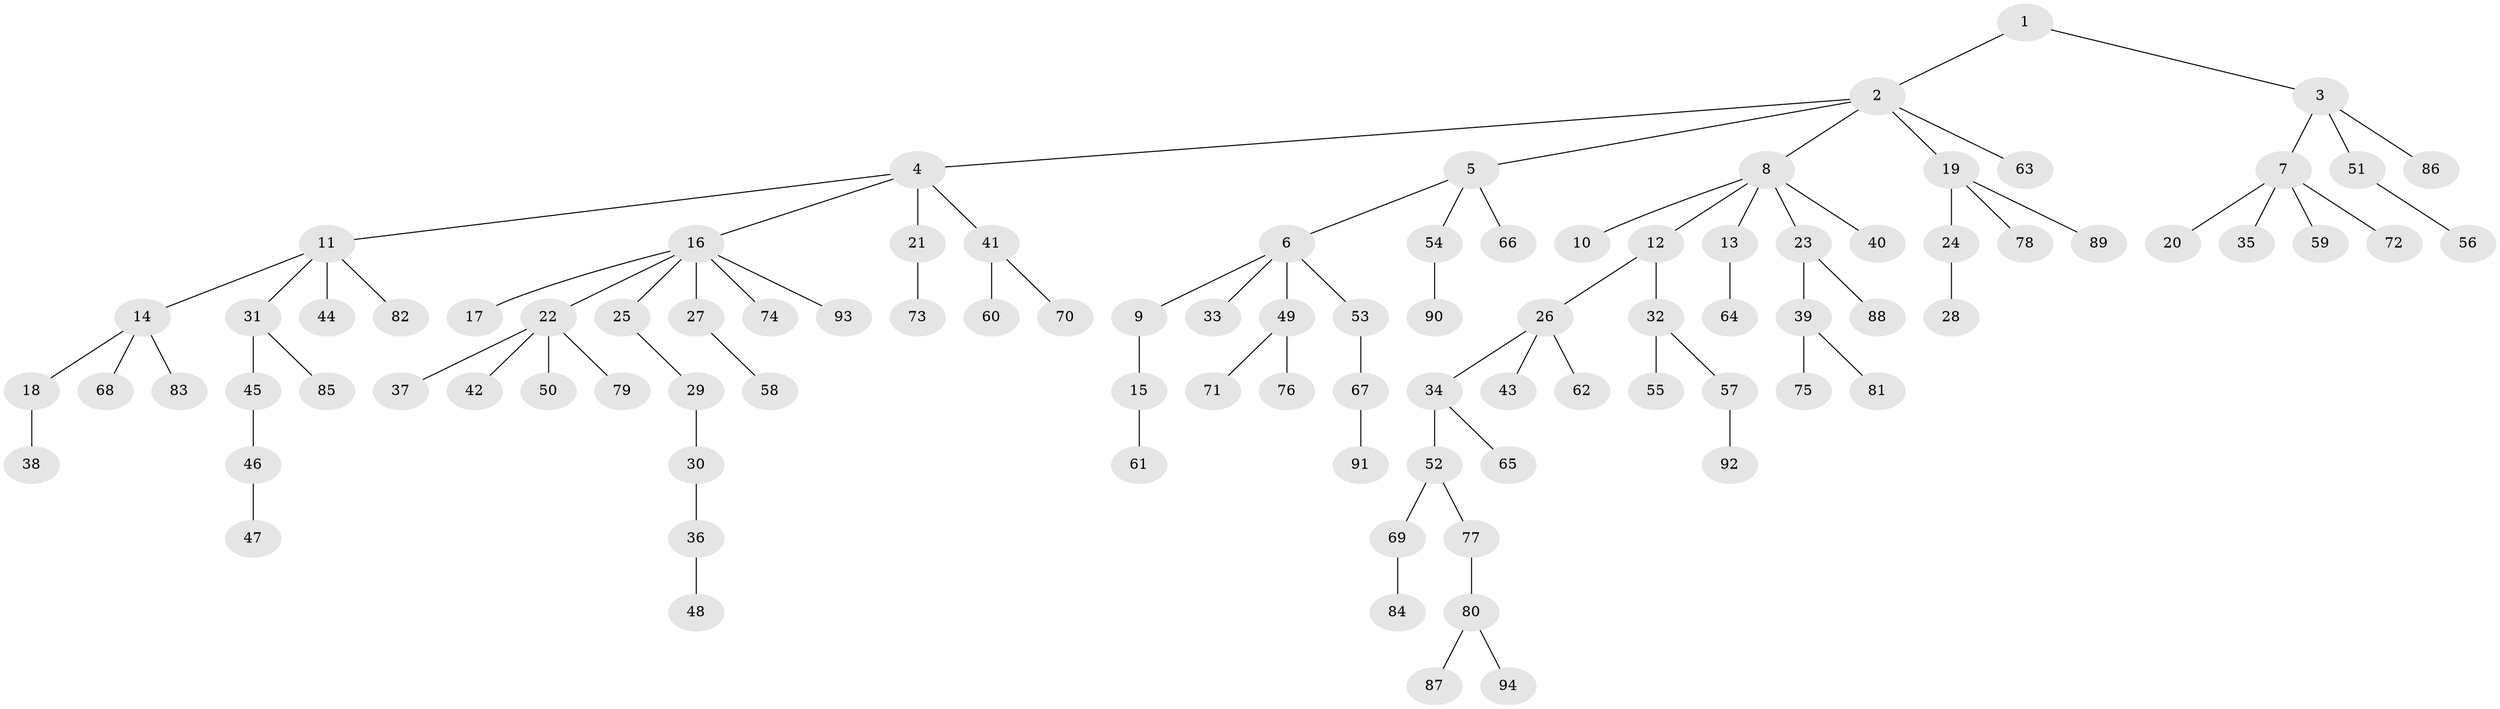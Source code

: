 // Generated by graph-tools (version 1.1) at 2025/36/03/09/25 02:36:28]
// undirected, 94 vertices, 93 edges
graph export_dot {
graph [start="1"]
  node [color=gray90,style=filled];
  1;
  2;
  3;
  4;
  5;
  6;
  7;
  8;
  9;
  10;
  11;
  12;
  13;
  14;
  15;
  16;
  17;
  18;
  19;
  20;
  21;
  22;
  23;
  24;
  25;
  26;
  27;
  28;
  29;
  30;
  31;
  32;
  33;
  34;
  35;
  36;
  37;
  38;
  39;
  40;
  41;
  42;
  43;
  44;
  45;
  46;
  47;
  48;
  49;
  50;
  51;
  52;
  53;
  54;
  55;
  56;
  57;
  58;
  59;
  60;
  61;
  62;
  63;
  64;
  65;
  66;
  67;
  68;
  69;
  70;
  71;
  72;
  73;
  74;
  75;
  76;
  77;
  78;
  79;
  80;
  81;
  82;
  83;
  84;
  85;
  86;
  87;
  88;
  89;
  90;
  91;
  92;
  93;
  94;
  1 -- 2;
  1 -- 3;
  2 -- 4;
  2 -- 5;
  2 -- 8;
  2 -- 19;
  2 -- 63;
  3 -- 7;
  3 -- 51;
  3 -- 86;
  4 -- 11;
  4 -- 16;
  4 -- 21;
  4 -- 41;
  5 -- 6;
  5 -- 54;
  5 -- 66;
  6 -- 9;
  6 -- 33;
  6 -- 49;
  6 -- 53;
  7 -- 20;
  7 -- 35;
  7 -- 59;
  7 -- 72;
  8 -- 10;
  8 -- 12;
  8 -- 13;
  8 -- 23;
  8 -- 40;
  9 -- 15;
  11 -- 14;
  11 -- 31;
  11 -- 44;
  11 -- 82;
  12 -- 26;
  12 -- 32;
  13 -- 64;
  14 -- 18;
  14 -- 68;
  14 -- 83;
  15 -- 61;
  16 -- 17;
  16 -- 22;
  16 -- 25;
  16 -- 27;
  16 -- 74;
  16 -- 93;
  18 -- 38;
  19 -- 24;
  19 -- 78;
  19 -- 89;
  21 -- 73;
  22 -- 37;
  22 -- 42;
  22 -- 50;
  22 -- 79;
  23 -- 39;
  23 -- 88;
  24 -- 28;
  25 -- 29;
  26 -- 34;
  26 -- 43;
  26 -- 62;
  27 -- 58;
  29 -- 30;
  30 -- 36;
  31 -- 45;
  31 -- 85;
  32 -- 55;
  32 -- 57;
  34 -- 52;
  34 -- 65;
  36 -- 48;
  39 -- 75;
  39 -- 81;
  41 -- 60;
  41 -- 70;
  45 -- 46;
  46 -- 47;
  49 -- 71;
  49 -- 76;
  51 -- 56;
  52 -- 69;
  52 -- 77;
  53 -- 67;
  54 -- 90;
  57 -- 92;
  67 -- 91;
  69 -- 84;
  77 -- 80;
  80 -- 87;
  80 -- 94;
}
